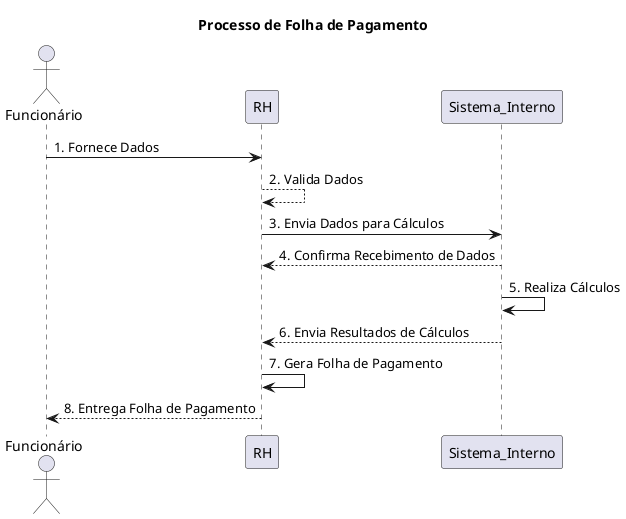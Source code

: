 @startuml Folha de Pagamento

title Processo de Folha de Pagamento

actor Funcionário
participant RH
participant Sistema_Interno

Funcionário -> RH: 1. Fornece Dados
RH --> RH: 2. Valida Dados
RH -> Sistema_Interno: 3. Envia Dados para Cálculos
Sistema_Interno --> RH: 4. Confirma Recebimento de Dados
Sistema_Interno -> Sistema_Interno: 5. Realiza Cálculos
Sistema_Interno --> RH: 6. Envia Resultados de Cálculos
RH -> RH: 7. Gera Folha de Pagamento
RH --> Funcionário: 8. Entrega Folha de Pagamento

@enduml
